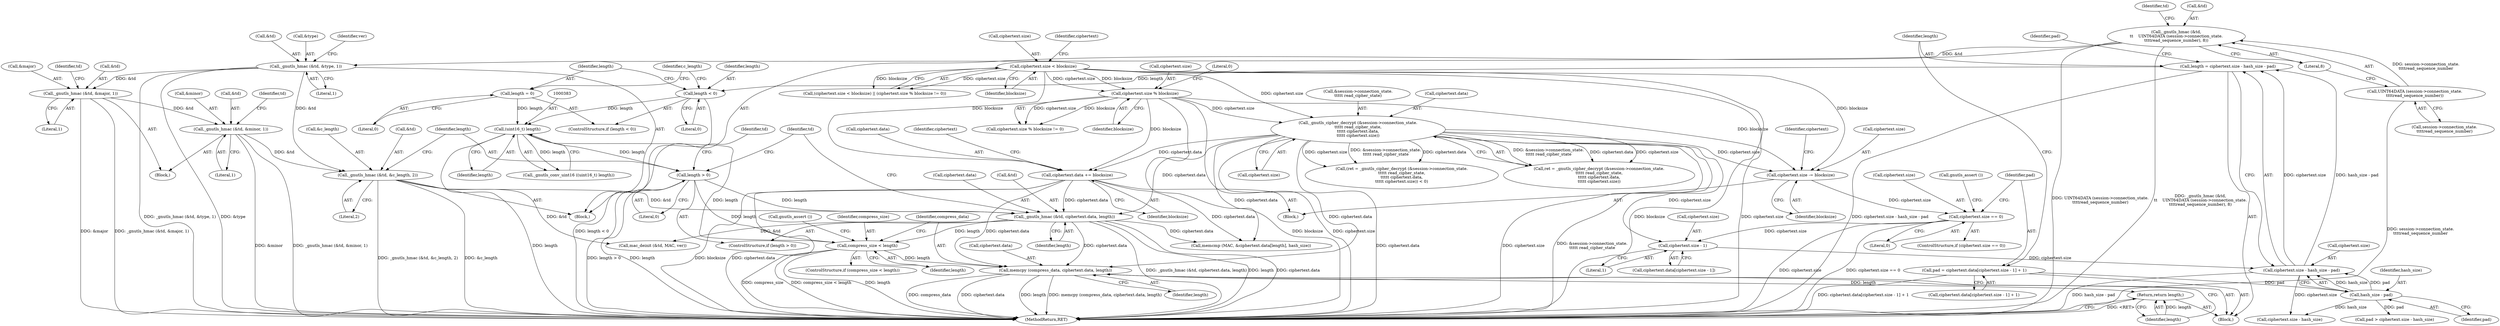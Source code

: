 digraph "0_savannah_bc8102405fda11ea00ca3b42acc4f4bce9d6e97b_0@API" {
"1000479" [label="(Call,memcpy (compress_data, ciphertext.data, length))"];
"1000437" [label="(Call,_gnutls_hmac (&td, ciphertext.data, length))"];
"1000427" [label="(Call,_gnutls_hmac (&td, &c_length, 2))"];
"1000404" [label="(Call,_gnutls_hmac (&td, &type, 1))"];
"1000394" [label="(Call,_gnutls_hmac (&td,\n\t\t    UINT64DATA (session->connection_state.\n\t\t\t\tread_sequence_number), 8))"];
"1000397" [label="(Call,UINT64DATA (session->connection_state.\n\t\t\t\tread_sequence_number))"];
"1000421" [label="(Call,_gnutls_hmac (&td, &minor, 1))"];
"1000415" [label="(Call,_gnutls_hmac (&td, &major, 1))"];
"1000271" [label="(Call,ciphertext.data += blocksize)"];
"1000219" [label="(Call,ciphertext.size < blocksize)"];
"1000225" [label="(Call,ciphertext.size % blocksize)"];
"1000239" [label="(Call,_gnutls_cipher_decrypt (&session->connection_state.\n\t\t\t\t\t read_cipher_state,\n\t\t\t\t\t ciphertext.data,\n\t\t\t\t\t ciphertext.size))"];
"1000434" [label="(Call,length > 0)"];
"1000382" [label="(Call,(uint16_t) length)"];
"1000376" [label="(Call,length = 0)"];
"1000373" [label="(Call,length < 0)"];
"1000299" [label="(Call,length = ciphertext.size - hash_size - pad)"];
"1000301" [label="(Call,ciphertext.size - hash_size - pad)"];
"1000293" [label="(Call,ciphertext.size - 1)"];
"1000277" [label="(Call,ciphertext.size == 0)"];
"1000266" [label="(Call,ciphertext.size -= blocksize)"];
"1000305" [label="(Call,hash_size - pad)"];
"1000286" [label="(Call,pad = ciphertext.data[ciphertext.size - 1] + 1)"];
"1000472" [label="(Call,compress_size < length)"];
"1000485" [label="(Return,return length;)"];
"1000393" [label="(Block,)"];
"1000412" [label="(Identifier,ver)"];
"1000397" [label="(Call,UINT64DATA (session->connection_state.\n\t\t\t\tread_sequence_number))"];
"1000424" [label="(Call,&minor)"];
"1000484" [label="(Identifier,length)"];
"1000415" [label="(Call,_gnutls_hmac (&td, &major, 1))"];
"1000403" [label="(Literal,8)"];
"1000249" [label="(Call,ciphertext.size)"];
"1000378" [label="(Literal,0)"];
"1000437" [label="(Call,_gnutls_hmac (&td, ciphertext.data, length))"];
"1000481" [label="(Call,ciphertext.data)"];
"1000220" [label="(Call,ciphertext.size)"];
"1000376" [label="(Call,length = 0)"];
"1000474" [label="(Identifier,length)"];
"1000443" [label="(Identifier,length)"];
"1000224" [label="(Call,ciphertext.size % blocksize != 0)"];
"1000307" [label="(Identifier,pad)"];
"1000266" [label="(Call,ciphertext.size -= blocksize)"];
"1000380" [label="(Identifier,c_length)"];
"1000300" [label="(Identifier,length)"];
"1000229" [label="(Identifier,blocksize)"];
"1000226" [label="(Call,ciphertext.size)"];
"1000276" [label="(ControlStructure,if (ciphertext.size == 0))"];
"1000384" [label="(Identifier,length)"];
"1000271" [label="(Call,ciphertext.data += blocksize)"];
"1000426" [label="(Literal,1)"];
"1000435" [label="(Identifier,length)"];
"1000472" [label="(Call,compress_size < length)"];
"1000223" [label="(Identifier,blocksize)"];
"1000405" [label="(Call,&td)"];
"1000433" [label="(ControlStructure,if (length > 0))"];
"1000480" [label="(Identifier,compress_data)"];
"1000422" [label="(Call,&td)"];
"1000406" [label="(Identifier,td)"];
"1000286" [label="(Call,pad = ciphertext.data[ciphertext.size - 1] + 1)"];
"1000414" [label="(Block,)"];
"1000293" [label="(Call,ciphertext.size - 1)"];
"1000476" [label="(Call,gnutls_assert ())"];
"1000429" [label="(Identifier,td)"];
"1000219" [label="(Call,ciphertext.size < blocksize)"];
"1000310" [label="(Identifier,pad)"];
"1000416" [label="(Call,&td)"];
"1000375" [label="(Literal,0)"];
"1000428" [label="(Call,&td)"];
"1000227" [label="(Identifier,ciphertext)"];
"1000432" [label="(Literal,2)"];
"1000479" [label="(Call,memcpy (compress_data, ciphertext.data, length))"];
"1000270" [label="(Identifier,blocksize)"];
"1000306" [label="(Identifier,hash_size)"];
"1000236" [label="(Call,(ret = _gnutls_cipher_decrypt (&session->connection_state.\n\t\t\t\t\t read_cipher_state,\n\t\t\t\t\t ciphertext.data,\n\t\t\t\t\t ciphertext.size)) < 0)"];
"1000237" [label="(Call,ret = _gnutls_cipher_decrypt (&session->connection_state.\n\t\t\t\t\t read_cipher_state,\n\t\t\t\t\t ciphertext.data,\n\t\t\t\t\t ciphertext.size))"];
"1000265" [label="(Block,)"];
"1000473" [label="(Identifier,compress_size)"];
"1000382" [label="(Call,(uint16_t) length)"];
"1000278" [label="(Call,ciphertext.size)"];
"1000485" [label="(Return,return length;)"];
"1000283" [label="(Call,gnutls_assert ())"];
"1000230" [label="(Literal,0)"];
"1000409" [label="(Literal,1)"];
"1000427" [label="(Call,_gnutls_hmac (&td, &c_length, 2))"];
"1000436" [label="(Literal,0)"];
"1000118" [label="(Block,)"];
"1000289" [label="(Call,ciphertext.data[ciphertext.size - 1])"];
"1000294" [label="(Call,ciphertext.size)"];
"1000297" [label="(Literal,1)"];
"1000407" [label="(Call,&type)"];
"1000395" [label="(Call,&td)"];
"1000287" [label="(Identifier,pad)"];
"1000381" [label="(Call,_gnutls_conv_uint16 ((uint16_t) length))"];
"1000420" [label="(Literal,1)"];
"1000487" [label="(MethodReturn,RET)"];
"1000457" [label="(Call,memcmp (MAC, &ciphertext.data[length], hash_size))"];
"1000218" [label="(Call,(ciphertext.size < blocksize) || (ciphertext.size % blocksize != 0))"];
"1000418" [label="(Call,&major)"];
"1000430" [label="(Call,&c_length)"];
"1000246" [label="(Call,ciphertext.data)"];
"1000267" [label="(Call,ciphertext.size)"];
"1000439" [label="(Identifier,td)"];
"1000273" [label="(Identifier,ciphertext)"];
"1000311" [label="(Call,ciphertext.size - hash_size)"];
"1000404" [label="(Call,_gnutls_hmac (&td, &type, 1))"];
"1000394" [label="(Call,_gnutls_hmac (&td,\n\t\t    UINT64DATA (session->connection_state.\n\t\t\t\tread_sequence_number), 8))"];
"1000279" [label="(Identifier,ciphertext)"];
"1000240" [label="(Call,&session->connection_state.\n\t\t\t\t\t read_cipher_state)"];
"1000302" [label="(Call,ciphertext.size)"];
"1000305" [label="(Call,hash_size - pad)"];
"1000288" [label="(Call,ciphertext.data[ciphertext.size - 1] + 1)"];
"1000444" [label="(Call,mac_deinit (&td, MAC, ver))"];
"1000486" [label="(Identifier,length)"];
"1000471" [label="(ControlStructure,if (compress_size < length))"];
"1000434" [label="(Call,length > 0)"];
"1000275" [label="(Identifier,blocksize)"];
"1000440" [label="(Call,ciphertext.data)"];
"1000372" [label="(ControlStructure,if (length < 0))"];
"1000272" [label="(Call,ciphertext.data)"];
"1000421" [label="(Call,_gnutls_hmac (&td, &minor, 1))"];
"1000299" [label="(Call,length = ciphertext.size - hash_size - pad)"];
"1000398" [label="(Call,session->connection_state.\n\t\t\t\tread_sequence_number)"];
"1000277" [label="(Call,ciphertext.size == 0)"];
"1000225" [label="(Call,ciphertext.size % blocksize)"];
"1000438" [label="(Call,&td)"];
"1000281" [label="(Literal,0)"];
"1000309" [label="(Call,pad > ciphertext.size - hash_size)"];
"1000423" [label="(Identifier,td)"];
"1000301" [label="(Call,ciphertext.size - hash_size - pad)"];
"1000239" [label="(Call,_gnutls_cipher_decrypt (&session->connection_state.\n\t\t\t\t\t read_cipher_state,\n\t\t\t\t\t ciphertext.data,\n\t\t\t\t\t ciphertext.size))"];
"1000446" [label="(Identifier,td)"];
"1000377" [label="(Identifier,length)"];
"1000374" [label="(Identifier,length)"];
"1000373" [label="(Call,length < 0)"];
"1000479" -> "1000118"  [label="AST: "];
"1000479" -> "1000484"  [label="CFG: "];
"1000480" -> "1000479"  [label="AST: "];
"1000481" -> "1000479"  [label="AST: "];
"1000484" -> "1000479"  [label="AST: "];
"1000486" -> "1000479"  [label="CFG: "];
"1000479" -> "1000487"  [label="DDG: memcpy (compress_data, ciphertext.data, length)"];
"1000479" -> "1000487"  [label="DDG: compress_data"];
"1000479" -> "1000487"  [label="DDG: ciphertext.data"];
"1000479" -> "1000487"  [label="DDG: length"];
"1000437" -> "1000479"  [label="DDG: ciphertext.data"];
"1000271" -> "1000479"  [label="DDG: ciphertext.data"];
"1000239" -> "1000479"  [label="DDG: ciphertext.data"];
"1000472" -> "1000479"  [label="DDG: length"];
"1000479" -> "1000485"  [label="DDG: length"];
"1000437" -> "1000433"  [label="AST: "];
"1000437" -> "1000443"  [label="CFG: "];
"1000438" -> "1000437"  [label="AST: "];
"1000440" -> "1000437"  [label="AST: "];
"1000443" -> "1000437"  [label="AST: "];
"1000446" -> "1000437"  [label="CFG: "];
"1000437" -> "1000487"  [label="DDG: _gnutls_hmac (&td, ciphertext.data, length)"];
"1000437" -> "1000487"  [label="DDG: length"];
"1000437" -> "1000487"  [label="DDG: ciphertext.data"];
"1000427" -> "1000437"  [label="DDG: &td"];
"1000271" -> "1000437"  [label="DDG: ciphertext.data"];
"1000239" -> "1000437"  [label="DDG: ciphertext.data"];
"1000434" -> "1000437"  [label="DDG: length"];
"1000437" -> "1000444"  [label="DDG: &td"];
"1000437" -> "1000457"  [label="DDG: ciphertext.data"];
"1000437" -> "1000472"  [label="DDG: length"];
"1000427" -> "1000393"  [label="AST: "];
"1000427" -> "1000432"  [label="CFG: "];
"1000428" -> "1000427"  [label="AST: "];
"1000430" -> "1000427"  [label="AST: "];
"1000432" -> "1000427"  [label="AST: "];
"1000435" -> "1000427"  [label="CFG: "];
"1000427" -> "1000487"  [label="DDG: _gnutls_hmac (&td, &c_length, 2)"];
"1000427" -> "1000487"  [label="DDG: &c_length"];
"1000404" -> "1000427"  [label="DDG: &td"];
"1000421" -> "1000427"  [label="DDG: &td"];
"1000427" -> "1000444"  [label="DDG: &td"];
"1000404" -> "1000393"  [label="AST: "];
"1000404" -> "1000409"  [label="CFG: "];
"1000405" -> "1000404"  [label="AST: "];
"1000407" -> "1000404"  [label="AST: "];
"1000409" -> "1000404"  [label="AST: "];
"1000412" -> "1000404"  [label="CFG: "];
"1000404" -> "1000487"  [label="DDG: _gnutls_hmac (&td, &type, 1)"];
"1000404" -> "1000487"  [label="DDG: &type"];
"1000394" -> "1000404"  [label="DDG: &td"];
"1000404" -> "1000415"  [label="DDG: &td"];
"1000394" -> "1000393"  [label="AST: "];
"1000394" -> "1000403"  [label="CFG: "];
"1000395" -> "1000394"  [label="AST: "];
"1000397" -> "1000394"  [label="AST: "];
"1000403" -> "1000394"  [label="AST: "];
"1000406" -> "1000394"  [label="CFG: "];
"1000394" -> "1000487"  [label="DDG: UINT64DATA (session->connection_state.\n\t\t\t\tread_sequence_number)"];
"1000394" -> "1000487"  [label="DDG: _gnutls_hmac (&td,\n\t\t    UINT64DATA (session->connection_state.\n\t\t\t\tread_sequence_number), 8)"];
"1000397" -> "1000394"  [label="DDG: session->connection_state.\n\t\t\t\tread_sequence_number"];
"1000397" -> "1000398"  [label="CFG: "];
"1000398" -> "1000397"  [label="AST: "];
"1000403" -> "1000397"  [label="CFG: "];
"1000397" -> "1000487"  [label="DDG: session->connection_state.\n\t\t\t\tread_sequence_number"];
"1000421" -> "1000414"  [label="AST: "];
"1000421" -> "1000426"  [label="CFG: "];
"1000422" -> "1000421"  [label="AST: "];
"1000424" -> "1000421"  [label="AST: "];
"1000426" -> "1000421"  [label="AST: "];
"1000429" -> "1000421"  [label="CFG: "];
"1000421" -> "1000487"  [label="DDG: &minor"];
"1000421" -> "1000487"  [label="DDG: _gnutls_hmac (&td, &minor, 1)"];
"1000415" -> "1000421"  [label="DDG: &td"];
"1000415" -> "1000414"  [label="AST: "];
"1000415" -> "1000420"  [label="CFG: "];
"1000416" -> "1000415"  [label="AST: "];
"1000418" -> "1000415"  [label="AST: "];
"1000420" -> "1000415"  [label="AST: "];
"1000423" -> "1000415"  [label="CFG: "];
"1000415" -> "1000487"  [label="DDG: &major"];
"1000415" -> "1000487"  [label="DDG: _gnutls_hmac (&td, &major, 1)"];
"1000271" -> "1000265"  [label="AST: "];
"1000271" -> "1000275"  [label="CFG: "];
"1000272" -> "1000271"  [label="AST: "];
"1000275" -> "1000271"  [label="AST: "];
"1000279" -> "1000271"  [label="CFG: "];
"1000271" -> "1000487"  [label="DDG: blocksize"];
"1000271" -> "1000487"  [label="DDG: ciphertext.data"];
"1000219" -> "1000271"  [label="DDG: blocksize"];
"1000225" -> "1000271"  [label="DDG: blocksize"];
"1000239" -> "1000271"  [label="DDG: ciphertext.data"];
"1000271" -> "1000457"  [label="DDG: ciphertext.data"];
"1000219" -> "1000218"  [label="AST: "];
"1000219" -> "1000223"  [label="CFG: "];
"1000220" -> "1000219"  [label="AST: "];
"1000223" -> "1000219"  [label="AST: "];
"1000227" -> "1000219"  [label="CFG: "];
"1000218" -> "1000219"  [label="CFG: "];
"1000219" -> "1000487"  [label="DDG: blocksize"];
"1000219" -> "1000487"  [label="DDG: ciphertext.size"];
"1000219" -> "1000218"  [label="DDG: ciphertext.size"];
"1000219" -> "1000218"  [label="DDG: blocksize"];
"1000219" -> "1000225"  [label="DDG: ciphertext.size"];
"1000219" -> "1000225"  [label="DDG: blocksize"];
"1000219" -> "1000239"  [label="DDG: ciphertext.size"];
"1000219" -> "1000266"  [label="DDG: blocksize"];
"1000225" -> "1000224"  [label="AST: "];
"1000225" -> "1000229"  [label="CFG: "];
"1000226" -> "1000225"  [label="AST: "];
"1000229" -> "1000225"  [label="AST: "];
"1000230" -> "1000225"  [label="CFG: "];
"1000225" -> "1000487"  [label="DDG: ciphertext.size"];
"1000225" -> "1000487"  [label="DDG: blocksize"];
"1000225" -> "1000224"  [label="DDG: ciphertext.size"];
"1000225" -> "1000224"  [label="DDG: blocksize"];
"1000225" -> "1000239"  [label="DDG: ciphertext.size"];
"1000225" -> "1000266"  [label="DDG: blocksize"];
"1000239" -> "1000237"  [label="AST: "];
"1000239" -> "1000249"  [label="CFG: "];
"1000240" -> "1000239"  [label="AST: "];
"1000246" -> "1000239"  [label="AST: "];
"1000249" -> "1000239"  [label="AST: "];
"1000237" -> "1000239"  [label="CFG: "];
"1000239" -> "1000487"  [label="DDG: &session->connection_state.\n\t\t\t\t\t read_cipher_state"];
"1000239" -> "1000487"  [label="DDG: ciphertext.data"];
"1000239" -> "1000487"  [label="DDG: ciphertext.size"];
"1000239" -> "1000236"  [label="DDG: &session->connection_state.\n\t\t\t\t\t read_cipher_state"];
"1000239" -> "1000236"  [label="DDG: ciphertext.data"];
"1000239" -> "1000236"  [label="DDG: ciphertext.size"];
"1000239" -> "1000237"  [label="DDG: &session->connection_state.\n\t\t\t\t\t read_cipher_state"];
"1000239" -> "1000237"  [label="DDG: ciphertext.data"];
"1000239" -> "1000237"  [label="DDG: ciphertext.size"];
"1000239" -> "1000266"  [label="DDG: ciphertext.size"];
"1000239" -> "1000293"  [label="DDG: ciphertext.size"];
"1000239" -> "1000457"  [label="DDG: ciphertext.data"];
"1000434" -> "1000433"  [label="AST: "];
"1000434" -> "1000436"  [label="CFG: "];
"1000435" -> "1000434"  [label="AST: "];
"1000436" -> "1000434"  [label="AST: "];
"1000439" -> "1000434"  [label="CFG: "];
"1000446" -> "1000434"  [label="CFG: "];
"1000434" -> "1000487"  [label="DDG: length > 0"];
"1000434" -> "1000487"  [label="DDG: length"];
"1000382" -> "1000434"  [label="DDG: length"];
"1000434" -> "1000472"  [label="DDG: length"];
"1000382" -> "1000381"  [label="AST: "];
"1000382" -> "1000384"  [label="CFG: "];
"1000383" -> "1000382"  [label="AST: "];
"1000384" -> "1000382"  [label="AST: "];
"1000381" -> "1000382"  [label="CFG: "];
"1000382" -> "1000487"  [label="DDG: length"];
"1000382" -> "1000381"  [label="DDG: length"];
"1000376" -> "1000382"  [label="DDG: length"];
"1000373" -> "1000382"  [label="DDG: length"];
"1000382" -> "1000472"  [label="DDG: length"];
"1000376" -> "1000372"  [label="AST: "];
"1000376" -> "1000378"  [label="CFG: "];
"1000377" -> "1000376"  [label="AST: "];
"1000378" -> "1000376"  [label="AST: "];
"1000380" -> "1000376"  [label="CFG: "];
"1000373" -> "1000372"  [label="AST: "];
"1000373" -> "1000375"  [label="CFG: "];
"1000374" -> "1000373"  [label="AST: "];
"1000375" -> "1000373"  [label="AST: "];
"1000377" -> "1000373"  [label="CFG: "];
"1000380" -> "1000373"  [label="CFG: "];
"1000373" -> "1000487"  [label="DDG: length < 0"];
"1000299" -> "1000373"  [label="DDG: length"];
"1000299" -> "1000118"  [label="AST: "];
"1000299" -> "1000301"  [label="CFG: "];
"1000300" -> "1000299"  [label="AST: "];
"1000301" -> "1000299"  [label="AST: "];
"1000310" -> "1000299"  [label="CFG: "];
"1000299" -> "1000487"  [label="DDG: ciphertext.size - hash_size - pad"];
"1000301" -> "1000299"  [label="DDG: ciphertext.size"];
"1000301" -> "1000299"  [label="DDG: hash_size - pad"];
"1000301" -> "1000305"  [label="CFG: "];
"1000302" -> "1000301"  [label="AST: "];
"1000305" -> "1000301"  [label="AST: "];
"1000301" -> "1000487"  [label="DDG: hash_size - pad"];
"1000293" -> "1000301"  [label="DDG: ciphertext.size"];
"1000305" -> "1000301"  [label="DDG: hash_size"];
"1000305" -> "1000301"  [label="DDG: pad"];
"1000301" -> "1000311"  [label="DDG: ciphertext.size"];
"1000293" -> "1000289"  [label="AST: "];
"1000293" -> "1000297"  [label="CFG: "];
"1000294" -> "1000293"  [label="AST: "];
"1000297" -> "1000293"  [label="AST: "];
"1000289" -> "1000293"  [label="CFG: "];
"1000277" -> "1000293"  [label="DDG: ciphertext.size"];
"1000277" -> "1000276"  [label="AST: "];
"1000277" -> "1000281"  [label="CFG: "];
"1000278" -> "1000277"  [label="AST: "];
"1000281" -> "1000277"  [label="AST: "];
"1000283" -> "1000277"  [label="CFG: "];
"1000287" -> "1000277"  [label="CFG: "];
"1000277" -> "1000487"  [label="DDG: ciphertext.size"];
"1000277" -> "1000487"  [label="DDG: ciphertext.size == 0"];
"1000266" -> "1000277"  [label="DDG: ciphertext.size"];
"1000266" -> "1000265"  [label="AST: "];
"1000266" -> "1000270"  [label="CFG: "];
"1000267" -> "1000266"  [label="AST: "];
"1000270" -> "1000266"  [label="AST: "];
"1000273" -> "1000266"  [label="CFG: "];
"1000305" -> "1000307"  [label="CFG: "];
"1000306" -> "1000305"  [label="AST: "];
"1000307" -> "1000305"  [label="AST: "];
"1000286" -> "1000305"  [label="DDG: pad"];
"1000305" -> "1000309"  [label="DDG: pad"];
"1000305" -> "1000311"  [label="DDG: hash_size"];
"1000286" -> "1000118"  [label="AST: "];
"1000286" -> "1000288"  [label="CFG: "];
"1000287" -> "1000286"  [label="AST: "];
"1000288" -> "1000286"  [label="AST: "];
"1000300" -> "1000286"  [label="CFG: "];
"1000286" -> "1000487"  [label="DDG: ciphertext.data[ciphertext.size - 1] + 1"];
"1000472" -> "1000471"  [label="AST: "];
"1000472" -> "1000474"  [label="CFG: "];
"1000473" -> "1000472"  [label="AST: "];
"1000474" -> "1000472"  [label="AST: "];
"1000476" -> "1000472"  [label="CFG: "];
"1000480" -> "1000472"  [label="CFG: "];
"1000472" -> "1000487"  [label="DDG: compress_size < length"];
"1000472" -> "1000487"  [label="DDG: length"];
"1000472" -> "1000487"  [label="DDG: compress_size"];
"1000485" -> "1000118"  [label="AST: "];
"1000485" -> "1000486"  [label="CFG: "];
"1000486" -> "1000485"  [label="AST: "];
"1000487" -> "1000485"  [label="CFG: "];
"1000485" -> "1000487"  [label="DDG: <RET>"];
"1000486" -> "1000485"  [label="DDG: length"];
}
